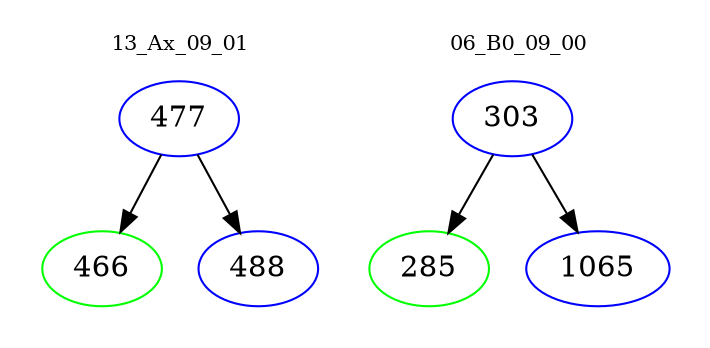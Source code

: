 digraph{
subgraph cluster_0 {
color = white
label = "13_Ax_09_01";
fontsize=10;
T0_477 [label="477", color="blue"]
T0_477 -> T0_466 [color="black"]
T0_466 [label="466", color="green"]
T0_477 -> T0_488 [color="black"]
T0_488 [label="488", color="blue"]
}
subgraph cluster_1 {
color = white
label = "06_B0_09_00";
fontsize=10;
T1_303 [label="303", color="blue"]
T1_303 -> T1_285 [color="black"]
T1_285 [label="285", color="green"]
T1_303 -> T1_1065 [color="black"]
T1_1065 [label="1065", color="blue"]
}
}
